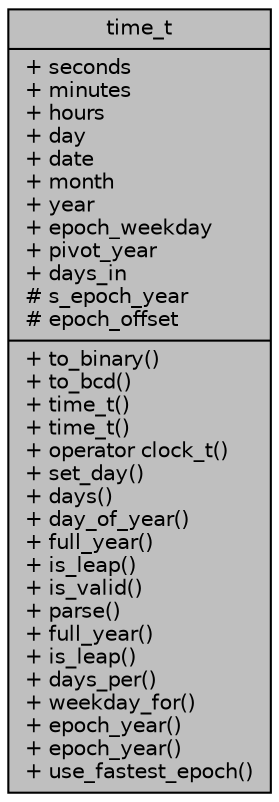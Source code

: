 digraph "time_t"
{
  edge [fontname="Helvetica",fontsize="10",labelfontname="Helvetica",labelfontsize="10"];
  node [fontname="Helvetica",fontsize="10",shape=record];
  Node1 [label="{time_t\n|+ seconds\l+ minutes\l+ hours\l+ day\l+ date\l+ month\l+ year\l+ epoch_weekday\l+ pivot_year\l+ days_in\l# s_epoch_year\l# epoch_offset\l|+ to_binary()\l+ to_bcd()\l+ time_t()\l+ time_t()\l+ operator clock_t()\l+ set_day()\l+ days()\l+ day_of_year()\l+ full_year()\l+ is_leap()\l+ is_valid()\l+ parse()\l+ full_year()\l+ is_leap()\l+ days_per()\l+ weekday_for()\l+ epoch_year()\l+ epoch_year()\l+ use_fastest_epoch()\l}",height=0.2,width=0.4,color="black", fillcolor="grey75", style="filled", fontcolor="black"];
}
